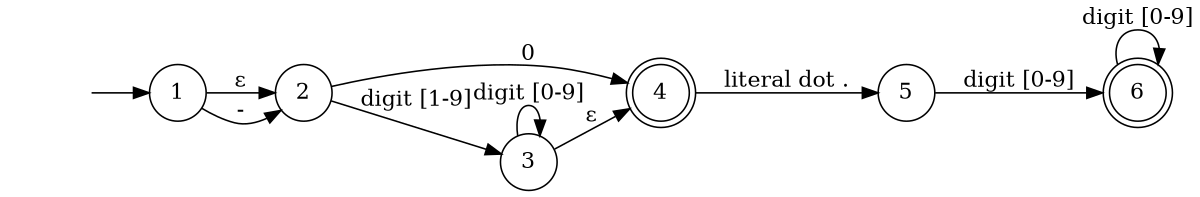 digraph finite_state_machine {
	rankdir=LR;
	size="8,5"
	node [shape = none]; 0 [label = ""];
	node [shape = doublecircle]; 4; 6;
	node [shape = circle];
	0 -> 1; // start state
	1 -> 2 [ label = "&epsilon;" ];
	1 -> 2 [ label = "-" ];
	2 -> 4 [ label = "0" ];
	2 -> 3 [ label = "digit [1-9]" ];
	3 -> 3 [ label = "digit [0-9]" ];
	3 -> 4 [ label = "&epsilon;" ];
	4 -> 5 [ label = "literal dot ." ];
	5 -> 6 [ label = "digit [0-9]" ];
	6 -> 6 [ label = "digit [0-9]" ];
}